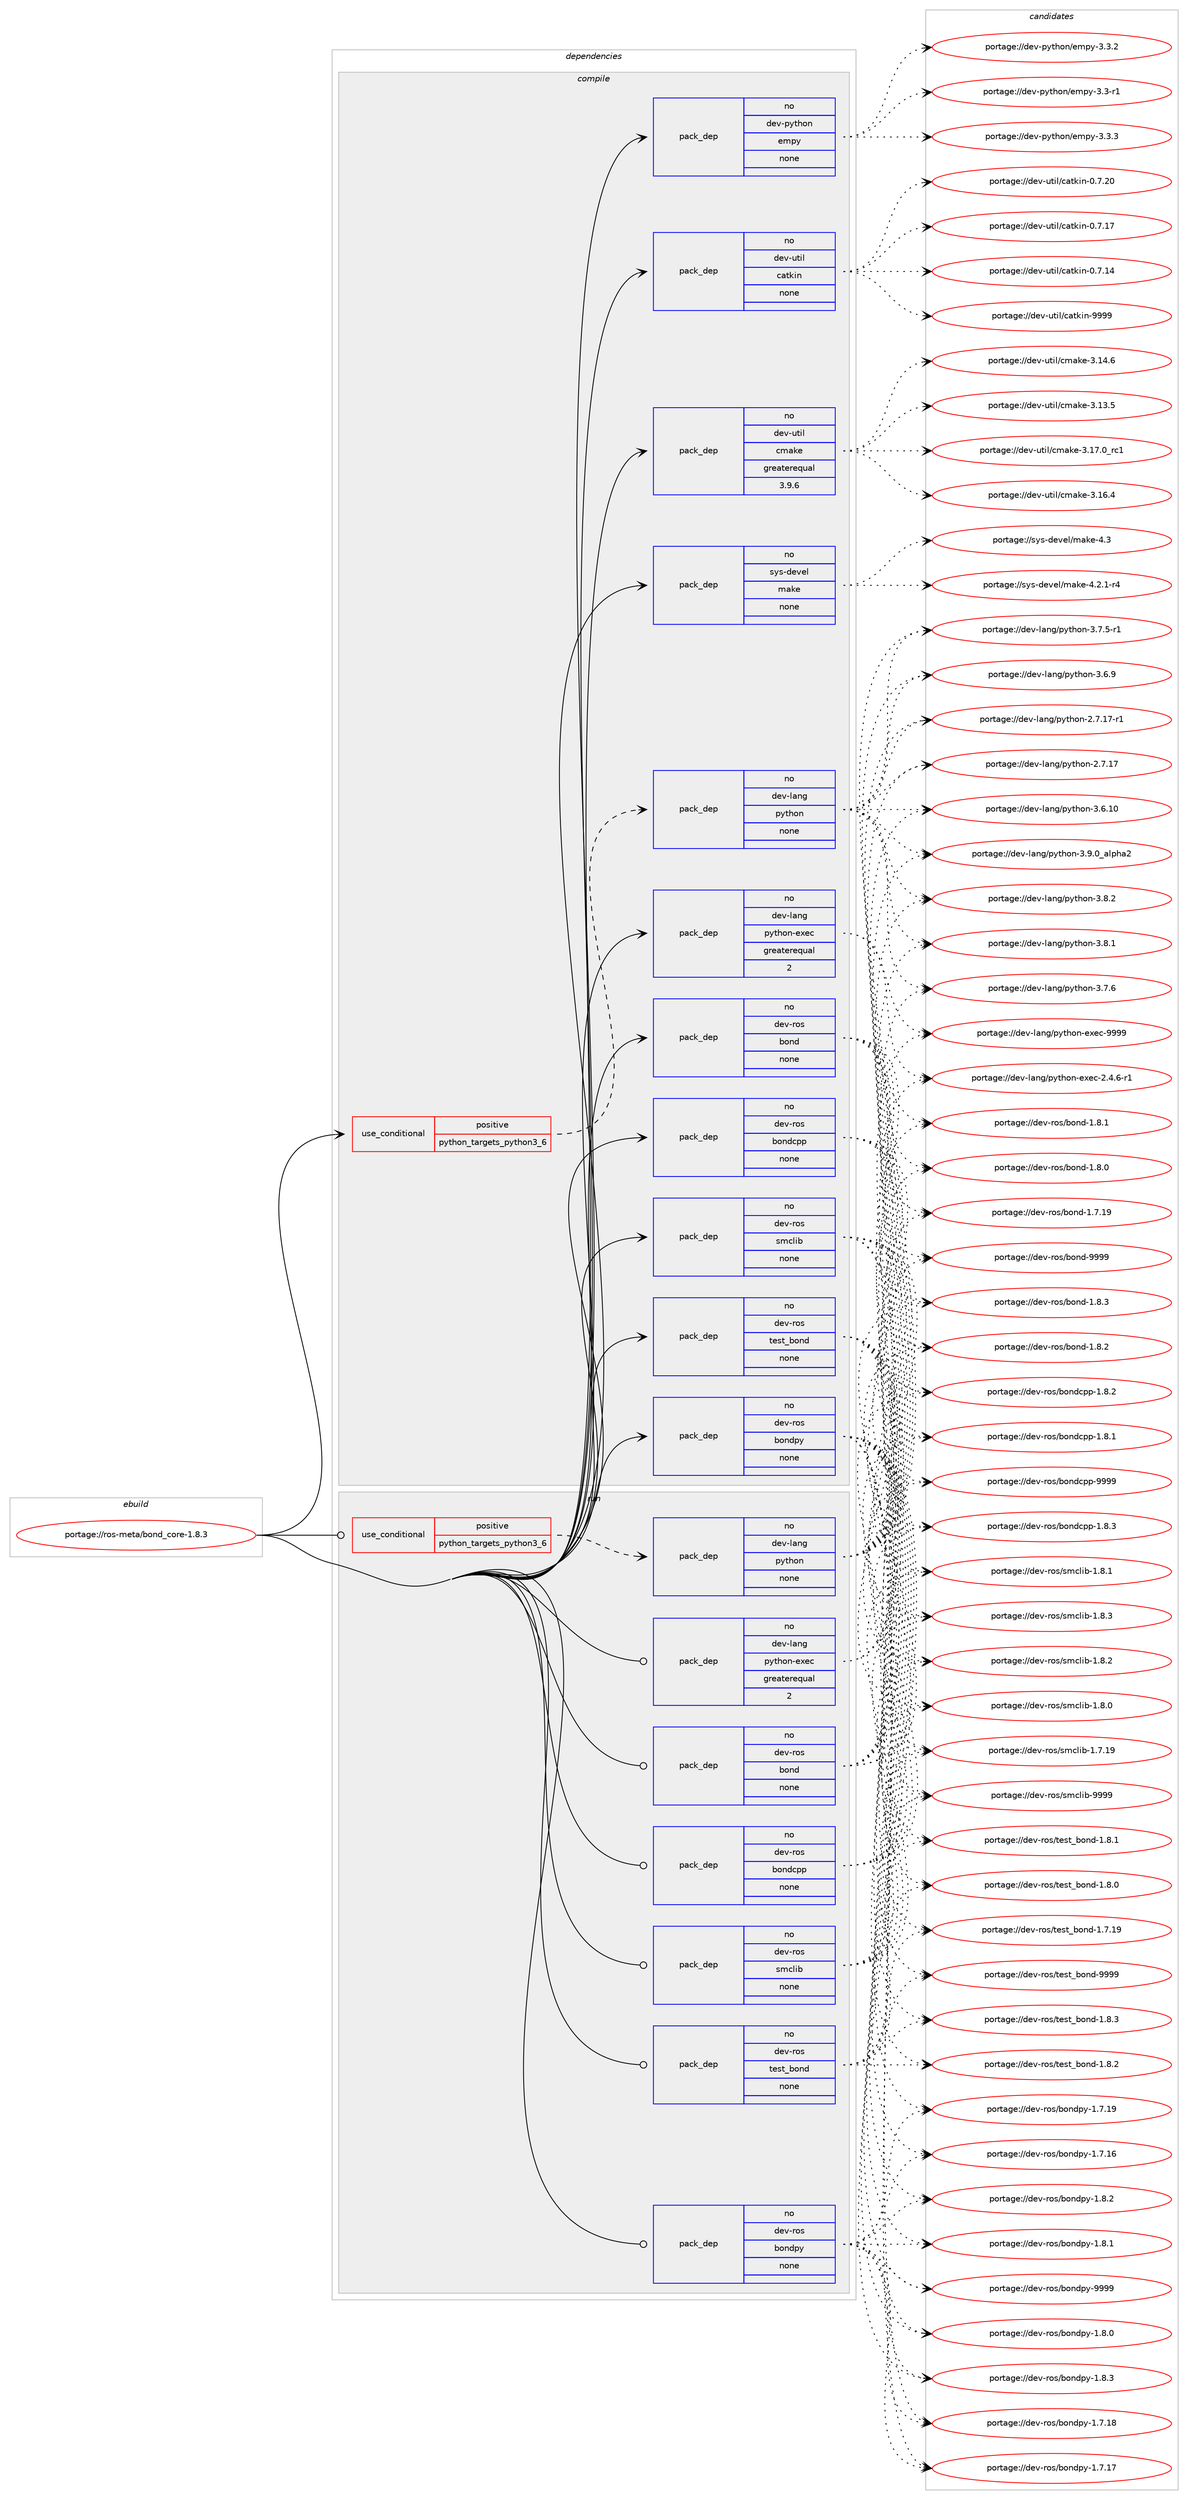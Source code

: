 digraph prolog {

# *************
# Graph options
# *************

newrank=true;
concentrate=true;
compound=true;
graph [rankdir=LR,fontname=Helvetica,fontsize=10,ranksep=1.5];#, ranksep=2.5, nodesep=0.2];
edge  [arrowhead=vee];
node  [fontname=Helvetica,fontsize=10];

# **********
# The ebuild
# **********

subgraph cluster_leftcol {
color=gray;
rank=same;
label=<<i>ebuild</i>>;
id [label="portage://ros-meta/bond_core-1.8.3", color=red, width=4, href="../ros-meta/bond_core-1.8.3.svg"];
}

# ****************
# The dependencies
# ****************

subgraph cluster_midcol {
color=gray;
label=<<i>dependencies</i>>;
subgraph cluster_compile {
fillcolor="#eeeeee";
style=filled;
label=<<i>compile</i>>;
subgraph cond13274 {
dependency67445 [label=<<TABLE BORDER="0" CELLBORDER="1" CELLSPACING="0" CELLPADDING="4"><TR><TD ROWSPAN="3" CELLPADDING="10">use_conditional</TD></TR><TR><TD>positive</TD></TR><TR><TD>python_targets_python3_6</TD></TR></TABLE>>, shape=none, color=red];
subgraph pack52833 {
dependency67446 [label=<<TABLE BORDER="0" CELLBORDER="1" CELLSPACING="0" CELLPADDING="4" WIDTH="220"><TR><TD ROWSPAN="6" CELLPADDING="30">pack_dep</TD></TR><TR><TD WIDTH="110">no</TD></TR><TR><TD>dev-lang</TD></TR><TR><TD>python</TD></TR><TR><TD>none</TD></TR><TR><TD></TD></TR></TABLE>>, shape=none, color=blue];
}
dependency67445:e -> dependency67446:w [weight=20,style="dashed",arrowhead="vee"];
}
id:e -> dependency67445:w [weight=20,style="solid",arrowhead="vee"];
subgraph pack52834 {
dependency67447 [label=<<TABLE BORDER="0" CELLBORDER="1" CELLSPACING="0" CELLPADDING="4" WIDTH="220"><TR><TD ROWSPAN="6" CELLPADDING="30">pack_dep</TD></TR><TR><TD WIDTH="110">no</TD></TR><TR><TD>dev-lang</TD></TR><TR><TD>python-exec</TD></TR><TR><TD>greaterequal</TD></TR><TR><TD>2</TD></TR></TABLE>>, shape=none, color=blue];
}
id:e -> dependency67447:w [weight=20,style="solid",arrowhead="vee"];
subgraph pack52835 {
dependency67448 [label=<<TABLE BORDER="0" CELLBORDER="1" CELLSPACING="0" CELLPADDING="4" WIDTH="220"><TR><TD ROWSPAN="6" CELLPADDING="30">pack_dep</TD></TR><TR><TD WIDTH="110">no</TD></TR><TR><TD>dev-python</TD></TR><TR><TD>empy</TD></TR><TR><TD>none</TD></TR><TR><TD></TD></TR></TABLE>>, shape=none, color=blue];
}
id:e -> dependency67448:w [weight=20,style="solid",arrowhead="vee"];
subgraph pack52836 {
dependency67449 [label=<<TABLE BORDER="0" CELLBORDER="1" CELLSPACING="0" CELLPADDING="4" WIDTH="220"><TR><TD ROWSPAN="6" CELLPADDING="30">pack_dep</TD></TR><TR><TD WIDTH="110">no</TD></TR><TR><TD>dev-ros</TD></TR><TR><TD>bond</TD></TR><TR><TD>none</TD></TR><TR><TD></TD></TR></TABLE>>, shape=none, color=blue];
}
id:e -> dependency67449:w [weight=20,style="solid",arrowhead="vee"];
subgraph pack52837 {
dependency67450 [label=<<TABLE BORDER="0" CELLBORDER="1" CELLSPACING="0" CELLPADDING="4" WIDTH="220"><TR><TD ROWSPAN="6" CELLPADDING="30">pack_dep</TD></TR><TR><TD WIDTH="110">no</TD></TR><TR><TD>dev-ros</TD></TR><TR><TD>bondcpp</TD></TR><TR><TD>none</TD></TR><TR><TD></TD></TR></TABLE>>, shape=none, color=blue];
}
id:e -> dependency67450:w [weight=20,style="solid",arrowhead="vee"];
subgraph pack52838 {
dependency67451 [label=<<TABLE BORDER="0" CELLBORDER="1" CELLSPACING="0" CELLPADDING="4" WIDTH="220"><TR><TD ROWSPAN="6" CELLPADDING="30">pack_dep</TD></TR><TR><TD WIDTH="110">no</TD></TR><TR><TD>dev-ros</TD></TR><TR><TD>bondpy</TD></TR><TR><TD>none</TD></TR><TR><TD></TD></TR></TABLE>>, shape=none, color=blue];
}
id:e -> dependency67451:w [weight=20,style="solid",arrowhead="vee"];
subgraph pack52839 {
dependency67452 [label=<<TABLE BORDER="0" CELLBORDER="1" CELLSPACING="0" CELLPADDING="4" WIDTH="220"><TR><TD ROWSPAN="6" CELLPADDING="30">pack_dep</TD></TR><TR><TD WIDTH="110">no</TD></TR><TR><TD>dev-ros</TD></TR><TR><TD>smclib</TD></TR><TR><TD>none</TD></TR><TR><TD></TD></TR></TABLE>>, shape=none, color=blue];
}
id:e -> dependency67452:w [weight=20,style="solid",arrowhead="vee"];
subgraph pack52840 {
dependency67453 [label=<<TABLE BORDER="0" CELLBORDER="1" CELLSPACING="0" CELLPADDING="4" WIDTH="220"><TR><TD ROWSPAN="6" CELLPADDING="30">pack_dep</TD></TR><TR><TD WIDTH="110">no</TD></TR><TR><TD>dev-ros</TD></TR><TR><TD>test_bond</TD></TR><TR><TD>none</TD></TR><TR><TD></TD></TR></TABLE>>, shape=none, color=blue];
}
id:e -> dependency67453:w [weight=20,style="solid",arrowhead="vee"];
subgraph pack52841 {
dependency67454 [label=<<TABLE BORDER="0" CELLBORDER="1" CELLSPACING="0" CELLPADDING="4" WIDTH="220"><TR><TD ROWSPAN="6" CELLPADDING="30">pack_dep</TD></TR><TR><TD WIDTH="110">no</TD></TR><TR><TD>dev-util</TD></TR><TR><TD>catkin</TD></TR><TR><TD>none</TD></TR><TR><TD></TD></TR></TABLE>>, shape=none, color=blue];
}
id:e -> dependency67454:w [weight=20,style="solid",arrowhead="vee"];
subgraph pack52842 {
dependency67455 [label=<<TABLE BORDER="0" CELLBORDER="1" CELLSPACING="0" CELLPADDING="4" WIDTH="220"><TR><TD ROWSPAN="6" CELLPADDING="30">pack_dep</TD></TR><TR><TD WIDTH="110">no</TD></TR><TR><TD>dev-util</TD></TR><TR><TD>cmake</TD></TR><TR><TD>greaterequal</TD></TR><TR><TD>3.9.6</TD></TR></TABLE>>, shape=none, color=blue];
}
id:e -> dependency67455:w [weight=20,style="solid",arrowhead="vee"];
subgraph pack52843 {
dependency67456 [label=<<TABLE BORDER="0" CELLBORDER="1" CELLSPACING="0" CELLPADDING="4" WIDTH="220"><TR><TD ROWSPAN="6" CELLPADDING="30">pack_dep</TD></TR><TR><TD WIDTH="110">no</TD></TR><TR><TD>sys-devel</TD></TR><TR><TD>make</TD></TR><TR><TD>none</TD></TR><TR><TD></TD></TR></TABLE>>, shape=none, color=blue];
}
id:e -> dependency67456:w [weight=20,style="solid",arrowhead="vee"];
}
subgraph cluster_compileandrun {
fillcolor="#eeeeee";
style=filled;
label=<<i>compile and run</i>>;
}
subgraph cluster_run {
fillcolor="#eeeeee";
style=filled;
label=<<i>run</i>>;
subgraph cond13275 {
dependency67457 [label=<<TABLE BORDER="0" CELLBORDER="1" CELLSPACING="0" CELLPADDING="4"><TR><TD ROWSPAN="3" CELLPADDING="10">use_conditional</TD></TR><TR><TD>positive</TD></TR><TR><TD>python_targets_python3_6</TD></TR></TABLE>>, shape=none, color=red];
subgraph pack52844 {
dependency67458 [label=<<TABLE BORDER="0" CELLBORDER="1" CELLSPACING="0" CELLPADDING="4" WIDTH="220"><TR><TD ROWSPAN="6" CELLPADDING="30">pack_dep</TD></TR><TR><TD WIDTH="110">no</TD></TR><TR><TD>dev-lang</TD></TR><TR><TD>python</TD></TR><TR><TD>none</TD></TR><TR><TD></TD></TR></TABLE>>, shape=none, color=blue];
}
dependency67457:e -> dependency67458:w [weight=20,style="dashed",arrowhead="vee"];
}
id:e -> dependency67457:w [weight=20,style="solid",arrowhead="odot"];
subgraph pack52845 {
dependency67459 [label=<<TABLE BORDER="0" CELLBORDER="1" CELLSPACING="0" CELLPADDING="4" WIDTH="220"><TR><TD ROWSPAN="6" CELLPADDING="30">pack_dep</TD></TR><TR><TD WIDTH="110">no</TD></TR><TR><TD>dev-lang</TD></TR><TR><TD>python-exec</TD></TR><TR><TD>greaterequal</TD></TR><TR><TD>2</TD></TR></TABLE>>, shape=none, color=blue];
}
id:e -> dependency67459:w [weight=20,style="solid",arrowhead="odot"];
subgraph pack52846 {
dependency67460 [label=<<TABLE BORDER="0" CELLBORDER="1" CELLSPACING="0" CELLPADDING="4" WIDTH="220"><TR><TD ROWSPAN="6" CELLPADDING="30">pack_dep</TD></TR><TR><TD WIDTH="110">no</TD></TR><TR><TD>dev-ros</TD></TR><TR><TD>bond</TD></TR><TR><TD>none</TD></TR><TR><TD></TD></TR></TABLE>>, shape=none, color=blue];
}
id:e -> dependency67460:w [weight=20,style="solid",arrowhead="odot"];
subgraph pack52847 {
dependency67461 [label=<<TABLE BORDER="0" CELLBORDER="1" CELLSPACING="0" CELLPADDING="4" WIDTH="220"><TR><TD ROWSPAN="6" CELLPADDING="30">pack_dep</TD></TR><TR><TD WIDTH="110">no</TD></TR><TR><TD>dev-ros</TD></TR><TR><TD>bondcpp</TD></TR><TR><TD>none</TD></TR><TR><TD></TD></TR></TABLE>>, shape=none, color=blue];
}
id:e -> dependency67461:w [weight=20,style="solid",arrowhead="odot"];
subgraph pack52848 {
dependency67462 [label=<<TABLE BORDER="0" CELLBORDER="1" CELLSPACING="0" CELLPADDING="4" WIDTH="220"><TR><TD ROWSPAN="6" CELLPADDING="30">pack_dep</TD></TR><TR><TD WIDTH="110">no</TD></TR><TR><TD>dev-ros</TD></TR><TR><TD>bondpy</TD></TR><TR><TD>none</TD></TR><TR><TD></TD></TR></TABLE>>, shape=none, color=blue];
}
id:e -> dependency67462:w [weight=20,style="solid",arrowhead="odot"];
subgraph pack52849 {
dependency67463 [label=<<TABLE BORDER="0" CELLBORDER="1" CELLSPACING="0" CELLPADDING="4" WIDTH="220"><TR><TD ROWSPAN="6" CELLPADDING="30">pack_dep</TD></TR><TR><TD WIDTH="110">no</TD></TR><TR><TD>dev-ros</TD></TR><TR><TD>smclib</TD></TR><TR><TD>none</TD></TR><TR><TD></TD></TR></TABLE>>, shape=none, color=blue];
}
id:e -> dependency67463:w [weight=20,style="solid",arrowhead="odot"];
subgraph pack52850 {
dependency67464 [label=<<TABLE BORDER="0" CELLBORDER="1" CELLSPACING="0" CELLPADDING="4" WIDTH="220"><TR><TD ROWSPAN="6" CELLPADDING="30">pack_dep</TD></TR><TR><TD WIDTH="110">no</TD></TR><TR><TD>dev-ros</TD></TR><TR><TD>test_bond</TD></TR><TR><TD>none</TD></TR><TR><TD></TD></TR></TABLE>>, shape=none, color=blue];
}
id:e -> dependency67464:w [weight=20,style="solid",arrowhead="odot"];
}
}

# **************
# The candidates
# **************

subgraph cluster_choices {
rank=same;
color=gray;
label=<<i>candidates</i>>;

subgraph choice52833 {
color=black;
nodesep=1;
choice10010111845108971101034711212111610411111045514657464895971081121049750 [label="portage://dev-lang/python-3.9.0_alpha2", color=red, width=4,href="../dev-lang/python-3.9.0_alpha2.svg"];
choice100101118451089711010347112121116104111110455146564650 [label="portage://dev-lang/python-3.8.2", color=red, width=4,href="../dev-lang/python-3.8.2.svg"];
choice100101118451089711010347112121116104111110455146564649 [label="portage://dev-lang/python-3.8.1", color=red, width=4,href="../dev-lang/python-3.8.1.svg"];
choice100101118451089711010347112121116104111110455146554654 [label="portage://dev-lang/python-3.7.6", color=red, width=4,href="../dev-lang/python-3.7.6.svg"];
choice1001011184510897110103471121211161041111104551465546534511449 [label="portage://dev-lang/python-3.7.5-r1", color=red, width=4,href="../dev-lang/python-3.7.5-r1.svg"];
choice100101118451089711010347112121116104111110455146544657 [label="portage://dev-lang/python-3.6.9", color=red, width=4,href="../dev-lang/python-3.6.9.svg"];
choice10010111845108971101034711212111610411111045514654464948 [label="portage://dev-lang/python-3.6.10", color=red, width=4,href="../dev-lang/python-3.6.10.svg"];
choice100101118451089711010347112121116104111110455046554649554511449 [label="portage://dev-lang/python-2.7.17-r1", color=red, width=4,href="../dev-lang/python-2.7.17-r1.svg"];
choice10010111845108971101034711212111610411111045504655464955 [label="portage://dev-lang/python-2.7.17", color=red, width=4,href="../dev-lang/python-2.7.17.svg"];
dependency67446:e -> choice10010111845108971101034711212111610411111045514657464895971081121049750:w [style=dotted,weight="100"];
dependency67446:e -> choice100101118451089711010347112121116104111110455146564650:w [style=dotted,weight="100"];
dependency67446:e -> choice100101118451089711010347112121116104111110455146564649:w [style=dotted,weight="100"];
dependency67446:e -> choice100101118451089711010347112121116104111110455146554654:w [style=dotted,weight="100"];
dependency67446:e -> choice1001011184510897110103471121211161041111104551465546534511449:w [style=dotted,weight="100"];
dependency67446:e -> choice100101118451089711010347112121116104111110455146544657:w [style=dotted,weight="100"];
dependency67446:e -> choice10010111845108971101034711212111610411111045514654464948:w [style=dotted,weight="100"];
dependency67446:e -> choice100101118451089711010347112121116104111110455046554649554511449:w [style=dotted,weight="100"];
dependency67446:e -> choice10010111845108971101034711212111610411111045504655464955:w [style=dotted,weight="100"];
}
subgraph choice52834 {
color=black;
nodesep=1;
choice10010111845108971101034711212111610411111045101120101994557575757 [label="portage://dev-lang/python-exec-9999", color=red, width=4,href="../dev-lang/python-exec-9999.svg"];
choice10010111845108971101034711212111610411111045101120101994550465246544511449 [label="portage://dev-lang/python-exec-2.4.6-r1", color=red, width=4,href="../dev-lang/python-exec-2.4.6-r1.svg"];
dependency67447:e -> choice10010111845108971101034711212111610411111045101120101994557575757:w [style=dotted,weight="100"];
dependency67447:e -> choice10010111845108971101034711212111610411111045101120101994550465246544511449:w [style=dotted,weight="100"];
}
subgraph choice52835 {
color=black;
nodesep=1;
choice1001011184511212111610411111047101109112121455146514651 [label="portage://dev-python/empy-3.3.3", color=red, width=4,href="../dev-python/empy-3.3.3.svg"];
choice1001011184511212111610411111047101109112121455146514650 [label="portage://dev-python/empy-3.3.2", color=red, width=4,href="../dev-python/empy-3.3.2.svg"];
choice1001011184511212111610411111047101109112121455146514511449 [label="portage://dev-python/empy-3.3-r1", color=red, width=4,href="../dev-python/empy-3.3-r1.svg"];
dependency67448:e -> choice1001011184511212111610411111047101109112121455146514651:w [style=dotted,weight="100"];
dependency67448:e -> choice1001011184511212111610411111047101109112121455146514650:w [style=dotted,weight="100"];
dependency67448:e -> choice1001011184511212111610411111047101109112121455146514511449:w [style=dotted,weight="100"];
}
subgraph choice52836 {
color=black;
nodesep=1;
choice1001011184511411111547981111101004557575757 [label="portage://dev-ros/bond-9999", color=red, width=4,href="../dev-ros/bond-9999.svg"];
choice100101118451141111154798111110100454946564651 [label="portage://dev-ros/bond-1.8.3", color=red, width=4,href="../dev-ros/bond-1.8.3.svg"];
choice100101118451141111154798111110100454946564650 [label="portage://dev-ros/bond-1.8.2", color=red, width=4,href="../dev-ros/bond-1.8.2.svg"];
choice100101118451141111154798111110100454946564649 [label="portage://dev-ros/bond-1.8.1", color=red, width=4,href="../dev-ros/bond-1.8.1.svg"];
choice100101118451141111154798111110100454946564648 [label="portage://dev-ros/bond-1.8.0", color=red, width=4,href="../dev-ros/bond-1.8.0.svg"];
choice10010111845114111115479811111010045494655464957 [label="portage://dev-ros/bond-1.7.19", color=red, width=4,href="../dev-ros/bond-1.7.19.svg"];
dependency67449:e -> choice1001011184511411111547981111101004557575757:w [style=dotted,weight="100"];
dependency67449:e -> choice100101118451141111154798111110100454946564651:w [style=dotted,weight="100"];
dependency67449:e -> choice100101118451141111154798111110100454946564650:w [style=dotted,weight="100"];
dependency67449:e -> choice100101118451141111154798111110100454946564649:w [style=dotted,weight="100"];
dependency67449:e -> choice100101118451141111154798111110100454946564648:w [style=dotted,weight="100"];
dependency67449:e -> choice10010111845114111115479811111010045494655464957:w [style=dotted,weight="100"];
}
subgraph choice52837 {
color=black;
nodesep=1;
choice100101118451141111154798111110100991121124557575757 [label="portage://dev-ros/bondcpp-9999", color=red, width=4,href="../dev-ros/bondcpp-9999.svg"];
choice10010111845114111115479811111010099112112454946564651 [label="portage://dev-ros/bondcpp-1.8.3", color=red, width=4,href="../dev-ros/bondcpp-1.8.3.svg"];
choice10010111845114111115479811111010099112112454946564650 [label="portage://dev-ros/bondcpp-1.8.2", color=red, width=4,href="../dev-ros/bondcpp-1.8.2.svg"];
choice10010111845114111115479811111010099112112454946564649 [label="portage://dev-ros/bondcpp-1.8.1", color=red, width=4,href="../dev-ros/bondcpp-1.8.1.svg"];
dependency67450:e -> choice100101118451141111154798111110100991121124557575757:w [style=dotted,weight="100"];
dependency67450:e -> choice10010111845114111115479811111010099112112454946564651:w [style=dotted,weight="100"];
dependency67450:e -> choice10010111845114111115479811111010099112112454946564650:w [style=dotted,weight="100"];
dependency67450:e -> choice10010111845114111115479811111010099112112454946564649:w [style=dotted,weight="100"];
}
subgraph choice52838 {
color=black;
nodesep=1;
choice1001011184511411111547981111101001121214557575757 [label="portage://dev-ros/bondpy-9999", color=red, width=4,href="../dev-ros/bondpy-9999.svg"];
choice100101118451141111154798111110100112121454946564651 [label="portage://dev-ros/bondpy-1.8.3", color=red, width=4,href="../dev-ros/bondpy-1.8.3.svg"];
choice100101118451141111154798111110100112121454946564650 [label="portage://dev-ros/bondpy-1.8.2", color=red, width=4,href="../dev-ros/bondpy-1.8.2.svg"];
choice100101118451141111154798111110100112121454946564649 [label="portage://dev-ros/bondpy-1.8.1", color=red, width=4,href="../dev-ros/bondpy-1.8.1.svg"];
choice100101118451141111154798111110100112121454946564648 [label="portage://dev-ros/bondpy-1.8.0", color=red, width=4,href="../dev-ros/bondpy-1.8.0.svg"];
choice10010111845114111115479811111010011212145494655464957 [label="portage://dev-ros/bondpy-1.7.19", color=red, width=4,href="../dev-ros/bondpy-1.7.19.svg"];
choice10010111845114111115479811111010011212145494655464956 [label="portage://dev-ros/bondpy-1.7.18", color=red, width=4,href="../dev-ros/bondpy-1.7.18.svg"];
choice10010111845114111115479811111010011212145494655464955 [label="portage://dev-ros/bondpy-1.7.17", color=red, width=4,href="../dev-ros/bondpy-1.7.17.svg"];
choice10010111845114111115479811111010011212145494655464954 [label="portage://dev-ros/bondpy-1.7.16", color=red, width=4,href="../dev-ros/bondpy-1.7.16.svg"];
dependency67451:e -> choice1001011184511411111547981111101001121214557575757:w [style=dotted,weight="100"];
dependency67451:e -> choice100101118451141111154798111110100112121454946564651:w [style=dotted,weight="100"];
dependency67451:e -> choice100101118451141111154798111110100112121454946564650:w [style=dotted,weight="100"];
dependency67451:e -> choice100101118451141111154798111110100112121454946564649:w [style=dotted,weight="100"];
dependency67451:e -> choice100101118451141111154798111110100112121454946564648:w [style=dotted,weight="100"];
dependency67451:e -> choice10010111845114111115479811111010011212145494655464957:w [style=dotted,weight="100"];
dependency67451:e -> choice10010111845114111115479811111010011212145494655464956:w [style=dotted,weight="100"];
dependency67451:e -> choice10010111845114111115479811111010011212145494655464955:w [style=dotted,weight="100"];
dependency67451:e -> choice10010111845114111115479811111010011212145494655464954:w [style=dotted,weight="100"];
}
subgraph choice52839 {
color=black;
nodesep=1;
choice100101118451141111154711510999108105984557575757 [label="portage://dev-ros/smclib-9999", color=red, width=4,href="../dev-ros/smclib-9999.svg"];
choice10010111845114111115471151099910810598454946564651 [label="portage://dev-ros/smclib-1.8.3", color=red, width=4,href="../dev-ros/smclib-1.8.3.svg"];
choice10010111845114111115471151099910810598454946564650 [label="portage://dev-ros/smclib-1.8.2", color=red, width=4,href="../dev-ros/smclib-1.8.2.svg"];
choice10010111845114111115471151099910810598454946564649 [label="portage://dev-ros/smclib-1.8.1", color=red, width=4,href="../dev-ros/smclib-1.8.1.svg"];
choice10010111845114111115471151099910810598454946564648 [label="portage://dev-ros/smclib-1.8.0", color=red, width=4,href="../dev-ros/smclib-1.8.0.svg"];
choice1001011184511411111547115109991081059845494655464957 [label="portage://dev-ros/smclib-1.7.19", color=red, width=4,href="../dev-ros/smclib-1.7.19.svg"];
dependency67452:e -> choice100101118451141111154711510999108105984557575757:w [style=dotted,weight="100"];
dependency67452:e -> choice10010111845114111115471151099910810598454946564651:w [style=dotted,weight="100"];
dependency67452:e -> choice10010111845114111115471151099910810598454946564650:w [style=dotted,weight="100"];
dependency67452:e -> choice10010111845114111115471151099910810598454946564649:w [style=dotted,weight="100"];
dependency67452:e -> choice10010111845114111115471151099910810598454946564648:w [style=dotted,weight="100"];
dependency67452:e -> choice1001011184511411111547115109991081059845494655464957:w [style=dotted,weight="100"];
}
subgraph choice52840 {
color=black;
nodesep=1;
choice100101118451141111154711610111511695981111101004557575757 [label="portage://dev-ros/test_bond-9999", color=red, width=4,href="../dev-ros/test_bond-9999.svg"];
choice10010111845114111115471161011151169598111110100454946564651 [label="portage://dev-ros/test_bond-1.8.3", color=red, width=4,href="../dev-ros/test_bond-1.8.3.svg"];
choice10010111845114111115471161011151169598111110100454946564650 [label="portage://dev-ros/test_bond-1.8.2", color=red, width=4,href="../dev-ros/test_bond-1.8.2.svg"];
choice10010111845114111115471161011151169598111110100454946564649 [label="portage://dev-ros/test_bond-1.8.1", color=red, width=4,href="../dev-ros/test_bond-1.8.1.svg"];
choice10010111845114111115471161011151169598111110100454946564648 [label="portage://dev-ros/test_bond-1.8.0", color=red, width=4,href="../dev-ros/test_bond-1.8.0.svg"];
choice1001011184511411111547116101115116959811111010045494655464957 [label="portage://dev-ros/test_bond-1.7.19", color=red, width=4,href="../dev-ros/test_bond-1.7.19.svg"];
dependency67453:e -> choice100101118451141111154711610111511695981111101004557575757:w [style=dotted,weight="100"];
dependency67453:e -> choice10010111845114111115471161011151169598111110100454946564651:w [style=dotted,weight="100"];
dependency67453:e -> choice10010111845114111115471161011151169598111110100454946564650:w [style=dotted,weight="100"];
dependency67453:e -> choice10010111845114111115471161011151169598111110100454946564649:w [style=dotted,weight="100"];
dependency67453:e -> choice10010111845114111115471161011151169598111110100454946564648:w [style=dotted,weight="100"];
dependency67453:e -> choice1001011184511411111547116101115116959811111010045494655464957:w [style=dotted,weight="100"];
}
subgraph choice52841 {
color=black;
nodesep=1;
choice100101118451171161051084799971161071051104557575757 [label="portage://dev-util/catkin-9999", color=red, width=4,href="../dev-util/catkin-9999.svg"];
choice1001011184511711610510847999711610710511045484655465048 [label="portage://dev-util/catkin-0.7.20", color=red, width=4,href="../dev-util/catkin-0.7.20.svg"];
choice1001011184511711610510847999711610710511045484655464955 [label="portage://dev-util/catkin-0.7.17", color=red, width=4,href="../dev-util/catkin-0.7.17.svg"];
choice1001011184511711610510847999711610710511045484655464952 [label="portage://dev-util/catkin-0.7.14", color=red, width=4,href="../dev-util/catkin-0.7.14.svg"];
dependency67454:e -> choice100101118451171161051084799971161071051104557575757:w [style=dotted,weight="100"];
dependency67454:e -> choice1001011184511711610510847999711610710511045484655465048:w [style=dotted,weight="100"];
dependency67454:e -> choice1001011184511711610510847999711610710511045484655464955:w [style=dotted,weight="100"];
dependency67454:e -> choice1001011184511711610510847999711610710511045484655464952:w [style=dotted,weight="100"];
}
subgraph choice52842 {
color=black;
nodesep=1;
choice1001011184511711610510847991099710710145514649554648951149949 [label="portage://dev-util/cmake-3.17.0_rc1", color=red, width=4,href="../dev-util/cmake-3.17.0_rc1.svg"];
choice1001011184511711610510847991099710710145514649544652 [label="portage://dev-util/cmake-3.16.4", color=red, width=4,href="../dev-util/cmake-3.16.4.svg"];
choice1001011184511711610510847991099710710145514649524654 [label="portage://dev-util/cmake-3.14.6", color=red, width=4,href="../dev-util/cmake-3.14.6.svg"];
choice1001011184511711610510847991099710710145514649514653 [label="portage://dev-util/cmake-3.13.5", color=red, width=4,href="../dev-util/cmake-3.13.5.svg"];
dependency67455:e -> choice1001011184511711610510847991099710710145514649554648951149949:w [style=dotted,weight="100"];
dependency67455:e -> choice1001011184511711610510847991099710710145514649544652:w [style=dotted,weight="100"];
dependency67455:e -> choice1001011184511711610510847991099710710145514649524654:w [style=dotted,weight="100"];
dependency67455:e -> choice1001011184511711610510847991099710710145514649514653:w [style=dotted,weight="100"];
}
subgraph choice52843 {
color=black;
nodesep=1;
choice11512111545100101118101108471099710710145524651 [label="portage://sys-devel/make-4.3", color=red, width=4,href="../sys-devel/make-4.3.svg"];
choice1151211154510010111810110847109971071014552465046494511452 [label="portage://sys-devel/make-4.2.1-r4", color=red, width=4,href="../sys-devel/make-4.2.1-r4.svg"];
dependency67456:e -> choice11512111545100101118101108471099710710145524651:w [style=dotted,weight="100"];
dependency67456:e -> choice1151211154510010111810110847109971071014552465046494511452:w [style=dotted,weight="100"];
}
subgraph choice52844 {
color=black;
nodesep=1;
choice10010111845108971101034711212111610411111045514657464895971081121049750 [label="portage://dev-lang/python-3.9.0_alpha2", color=red, width=4,href="../dev-lang/python-3.9.0_alpha2.svg"];
choice100101118451089711010347112121116104111110455146564650 [label="portage://dev-lang/python-3.8.2", color=red, width=4,href="../dev-lang/python-3.8.2.svg"];
choice100101118451089711010347112121116104111110455146564649 [label="portage://dev-lang/python-3.8.1", color=red, width=4,href="../dev-lang/python-3.8.1.svg"];
choice100101118451089711010347112121116104111110455146554654 [label="portage://dev-lang/python-3.7.6", color=red, width=4,href="../dev-lang/python-3.7.6.svg"];
choice1001011184510897110103471121211161041111104551465546534511449 [label="portage://dev-lang/python-3.7.5-r1", color=red, width=4,href="../dev-lang/python-3.7.5-r1.svg"];
choice100101118451089711010347112121116104111110455146544657 [label="portage://dev-lang/python-3.6.9", color=red, width=4,href="../dev-lang/python-3.6.9.svg"];
choice10010111845108971101034711212111610411111045514654464948 [label="portage://dev-lang/python-3.6.10", color=red, width=4,href="../dev-lang/python-3.6.10.svg"];
choice100101118451089711010347112121116104111110455046554649554511449 [label="portage://dev-lang/python-2.7.17-r1", color=red, width=4,href="../dev-lang/python-2.7.17-r1.svg"];
choice10010111845108971101034711212111610411111045504655464955 [label="portage://dev-lang/python-2.7.17", color=red, width=4,href="../dev-lang/python-2.7.17.svg"];
dependency67458:e -> choice10010111845108971101034711212111610411111045514657464895971081121049750:w [style=dotted,weight="100"];
dependency67458:e -> choice100101118451089711010347112121116104111110455146564650:w [style=dotted,weight="100"];
dependency67458:e -> choice100101118451089711010347112121116104111110455146564649:w [style=dotted,weight="100"];
dependency67458:e -> choice100101118451089711010347112121116104111110455146554654:w [style=dotted,weight="100"];
dependency67458:e -> choice1001011184510897110103471121211161041111104551465546534511449:w [style=dotted,weight="100"];
dependency67458:e -> choice100101118451089711010347112121116104111110455146544657:w [style=dotted,weight="100"];
dependency67458:e -> choice10010111845108971101034711212111610411111045514654464948:w [style=dotted,weight="100"];
dependency67458:e -> choice100101118451089711010347112121116104111110455046554649554511449:w [style=dotted,weight="100"];
dependency67458:e -> choice10010111845108971101034711212111610411111045504655464955:w [style=dotted,weight="100"];
}
subgraph choice52845 {
color=black;
nodesep=1;
choice10010111845108971101034711212111610411111045101120101994557575757 [label="portage://dev-lang/python-exec-9999", color=red, width=4,href="../dev-lang/python-exec-9999.svg"];
choice10010111845108971101034711212111610411111045101120101994550465246544511449 [label="portage://dev-lang/python-exec-2.4.6-r1", color=red, width=4,href="../dev-lang/python-exec-2.4.6-r1.svg"];
dependency67459:e -> choice10010111845108971101034711212111610411111045101120101994557575757:w [style=dotted,weight="100"];
dependency67459:e -> choice10010111845108971101034711212111610411111045101120101994550465246544511449:w [style=dotted,weight="100"];
}
subgraph choice52846 {
color=black;
nodesep=1;
choice1001011184511411111547981111101004557575757 [label="portage://dev-ros/bond-9999", color=red, width=4,href="../dev-ros/bond-9999.svg"];
choice100101118451141111154798111110100454946564651 [label="portage://dev-ros/bond-1.8.3", color=red, width=4,href="../dev-ros/bond-1.8.3.svg"];
choice100101118451141111154798111110100454946564650 [label="portage://dev-ros/bond-1.8.2", color=red, width=4,href="../dev-ros/bond-1.8.2.svg"];
choice100101118451141111154798111110100454946564649 [label="portage://dev-ros/bond-1.8.1", color=red, width=4,href="../dev-ros/bond-1.8.1.svg"];
choice100101118451141111154798111110100454946564648 [label="portage://dev-ros/bond-1.8.0", color=red, width=4,href="../dev-ros/bond-1.8.0.svg"];
choice10010111845114111115479811111010045494655464957 [label="portage://dev-ros/bond-1.7.19", color=red, width=4,href="../dev-ros/bond-1.7.19.svg"];
dependency67460:e -> choice1001011184511411111547981111101004557575757:w [style=dotted,weight="100"];
dependency67460:e -> choice100101118451141111154798111110100454946564651:w [style=dotted,weight="100"];
dependency67460:e -> choice100101118451141111154798111110100454946564650:w [style=dotted,weight="100"];
dependency67460:e -> choice100101118451141111154798111110100454946564649:w [style=dotted,weight="100"];
dependency67460:e -> choice100101118451141111154798111110100454946564648:w [style=dotted,weight="100"];
dependency67460:e -> choice10010111845114111115479811111010045494655464957:w [style=dotted,weight="100"];
}
subgraph choice52847 {
color=black;
nodesep=1;
choice100101118451141111154798111110100991121124557575757 [label="portage://dev-ros/bondcpp-9999", color=red, width=4,href="../dev-ros/bondcpp-9999.svg"];
choice10010111845114111115479811111010099112112454946564651 [label="portage://dev-ros/bondcpp-1.8.3", color=red, width=4,href="../dev-ros/bondcpp-1.8.3.svg"];
choice10010111845114111115479811111010099112112454946564650 [label="portage://dev-ros/bondcpp-1.8.2", color=red, width=4,href="../dev-ros/bondcpp-1.8.2.svg"];
choice10010111845114111115479811111010099112112454946564649 [label="portage://dev-ros/bondcpp-1.8.1", color=red, width=4,href="../dev-ros/bondcpp-1.8.1.svg"];
dependency67461:e -> choice100101118451141111154798111110100991121124557575757:w [style=dotted,weight="100"];
dependency67461:e -> choice10010111845114111115479811111010099112112454946564651:w [style=dotted,weight="100"];
dependency67461:e -> choice10010111845114111115479811111010099112112454946564650:w [style=dotted,weight="100"];
dependency67461:e -> choice10010111845114111115479811111010099112112454946564649:w [style=dotted,weight="100"];
}
subgraph choice52848 {
color=black;
nodesep=1;
choice1001011184511411111547981111101001121214557575757 [label="portage://dev-ros/bondpy-9999", color=red, width=4,href="../dev-ros/bondpy-9999.svg"];
choice100101118451141111154798111110100112121454946564651 [label="portage://dev-ros/bondpy-1.8.3", color=red, width=4,href="../dev-ros/bondpy-1.8.3.svg"];
choice100101118451141111154798111110100112121454946564650 [label="portage://dev-ros/bondpy-1.8.2", color=red, width=4,href="../dev-ros/bondpy-1.8.2.svg"];
choice100101118451141111154798111110100112121454946564649 [label="portage://dev-ros/bondpy-1.8.1", color=red, width=4,href="../dev-ros/bondpy-1.8.1.svg"];
choice100101118451141111154798111110100112121454946564648 [label="portage://dev-ros/bondpy-1.8.0", color=red, width=4,href="../dev-ros/bondpy-1.8.0.svg"];
choice10010111845114111115479811111010011212145494655464957 [label="portage://dev-ros/bondpy-1.7.19", color=red, width=4,href="../dev-ros/bondpy-1.7.19.svg"];
choice10010111845114111115479811111010011212145494655464956 [label="portage://dev-ros/bondpy-1.7.18", color=red, width=4,href="../dev-ros/bondpy-1.7.18.svg"];
choice10010111845114111115479811111010011212145494655464955 [label="portage://dev-ros/bondpy-1.7.17", color=red, width=4,href="../dev-ros/bondpy-1.7.17.svg"];
choice10010111845114111115479811111010011212145494655464954 [label="portage://dev-ros/bondpy-1.7.16", color=red, width=4,href="../dev-ros/bondpy-1.7.16.svg"];
dependency67462:e -> choice1001011184511411111547981111101001121214557575757:w [style=dotted,weight="100"];
dependency67462:e -> choice100101118451141111154798111110100112121454946564651:w [style=dotted,weight="100"];
dependency67462:e -> choice100101118451141111154798111110100112121454946564650:w [style=dotted,weight="100"];
dependency67462:e -> choice100101118451141111154798111110100112121454946564649:w [style=dotted,weight="100"];
dependency67462:e -> choice100101118451141111154798111110100112121454946564648:w [style=dotted,weight="100"];
dependency67462:e -> choice10010111845114111115479811111010011212145494655464957:w [style=dotted,weight="100"];
dependency67462:e -> choice10010111845114111115479811111010011212145494655464956:w [style=dotted,weight="100"];
dependency67462:e -> choice10010111845114111115479811111010011212145494655464955:w [style=dotted,weight="100"];
dependency67462:e -> choice10010111845114111115479811111010011212145494655464954:w [style=dotted,weight="100"];
}
subgraph choice52849 {
color=black;
nodesep=1;
choice100101118451141111154711510999108105984557575757 [label="portage://dev-ros/smclib-9999", color=red, width=4,href="../dev-ros/smclib-9999.svg"];
choice10010111845114111115471151099910810598454946564651 [label="portage://dev-ros/smclib-1.8.3", color=red, width=4,href="../dev-ros/smclib-1.8.3.svg"];
choice10010111845114111115471151099910810598454946564650 [label="portage://dev-ros/smclib-1.8.2", color=red, width=4,href="../dev-ros/smclib-1.8.2.svg"];
choice10010111845114111115471151099910810598454946564649 [label="portage://dev-ros/smclib-1.8.1", color=red, width=4,href="../dev-ros/smclib-1.8.1.svg"];
choice10010111845114111115471151099910810598454946564648 [label="portage://dev-ros/smclib-1.8.0", color=red, width=4,href="../dev-ros/smclib-1.8.0.svg"];
choice1001011184511411111547115109991081059845494655464957 [label="portage://dev-ros/smclib-1.7.19", color=red, width=4,href="../dev-ros/smclib-1.7.19.svg"];
dependency67463:e -> choice100101118451141111154711510999108105984557575757:w [style=dotted,weight="100"];
dependency67463:e -> choice10010111845114111115471151099910810598454946564651:w [style=dotted,weight="100"];
dependency67463:e -> choice10010111845114111115471151099910810598454946564650:w [style=dotted,weight="100"];
dependency67463:e -> choice10010111845114111115471151099910810598454946564649:w [style=dotted,weight="100"];
dependency67463:e -> choice10010111845114111115471151099910810598454946564648:w [style=dotted,weight="100"];
dependency67463:e -> choice1001011184511411111547115109991081059845494655464957:w [style=dotted,weight="100"];
}
subgraph choice52850 {
color=black;
nodesep=1;
choice100101118451141111154711610111511695981111101004557575757 [label="portage://dev-ros/test_bond-9999", color=red, width=4,href="../dev-ros/test_bond-9999.svg"];
choice10010111845114111115471161011151169598111110100454946564651 [label="portage://dev-ros/test_bond-1.8.3", color=red, width=4,href="../dev-ros/test_bond-1.8.3.svg"];
choice10010111845114111115471161011151169598111110100454946564650 [label="portage://dev-ros/test_bond-1.8.2", color=red, width=4,href="../dev-ros/test_bond-1.8.2.svg"];
choice10010111845114111115471161011151169598111110100454946564649 [label="portage://dev-ros/test_bond-1.8.1", color=red, width=4,href="../dev-ros/test_bond-1.8.1.svg"];
choice10010111845114111115471161011151169598111110100454946564648 [label="portage://dev-ros/test_bond-1.8.0", color=red, width=4,href="../dev-ros/test_bond-1.8.0.svg"];
choice1001011184511411111547116101115116959811111010045494655464957 [label="portage://dev-ros/test_bond-1.7.19", color=red, width=4,href="../dev-ros/test_bond-1.7.19.svg"];
dependency67464:e -> choice100101118451141111154711610111511695981111101004557575757:w [style=dotted,weight="100"];
dependency67464:e -> choice10010111845114111115471161011151169598111110100454946564651:w [style=dotted,weight="100"];
dependency67464:e -> choice10010111845114111115471161011151169598111110100454946564650:w [style=dotted,weight="100"];
dependency67464:e -> choice10010111845114111115471161011151169598111110100454946564649:w [style=dotted,weight="100"];
dependency67464:e -> choice10010111845114111115471161011151169598111110100454946564648:w [style=dotted,weight="100"];
dependency67464:e -> choice1001011184511411111547116101115116959811111010045494655464957:w [style=dotted,weight="100"];
}
}

}
